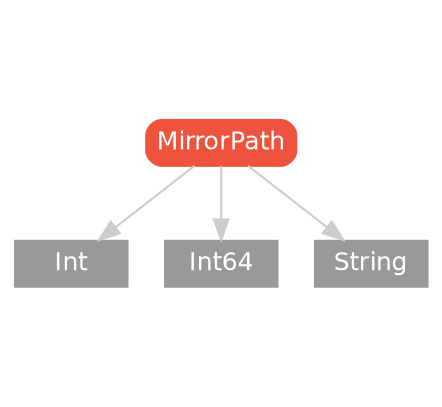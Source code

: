 strict digraph "MirrorPath - Type Hierarchy - SwiftDoc.org" {
    pad="0.1,0.8"
    node [shape=box, style="filled,rounded", color="#999999", fillcolor="#999999", fontcolor=white, fontname=Helvetica, fontnames="Helvetica,sansserif", fontsize=12, margin="0.07,0.05", height="0.3"]
    edge [color="#cccccc"]
    "Int" [URL="/type/Int/hierarchy/", style=filled]
    "Int64" [URL="/type/Int64/hierarchy/", style=filled]
    "MirrorPath" [URL="/protocol/MirrorPath/", style="filled,rounded", fillcolor="#ee543d", color="#ee543d"]
    "String" [URL="/type/String/hierarchy/", style=filled]    "MirrorPath" -> "Int"
    "MirrorPath" -> "Int64"
    "MirrorPath" -> "String"
    subgraph Types {
        rank = max; "Int"; "Int64"; "String";
    }
}